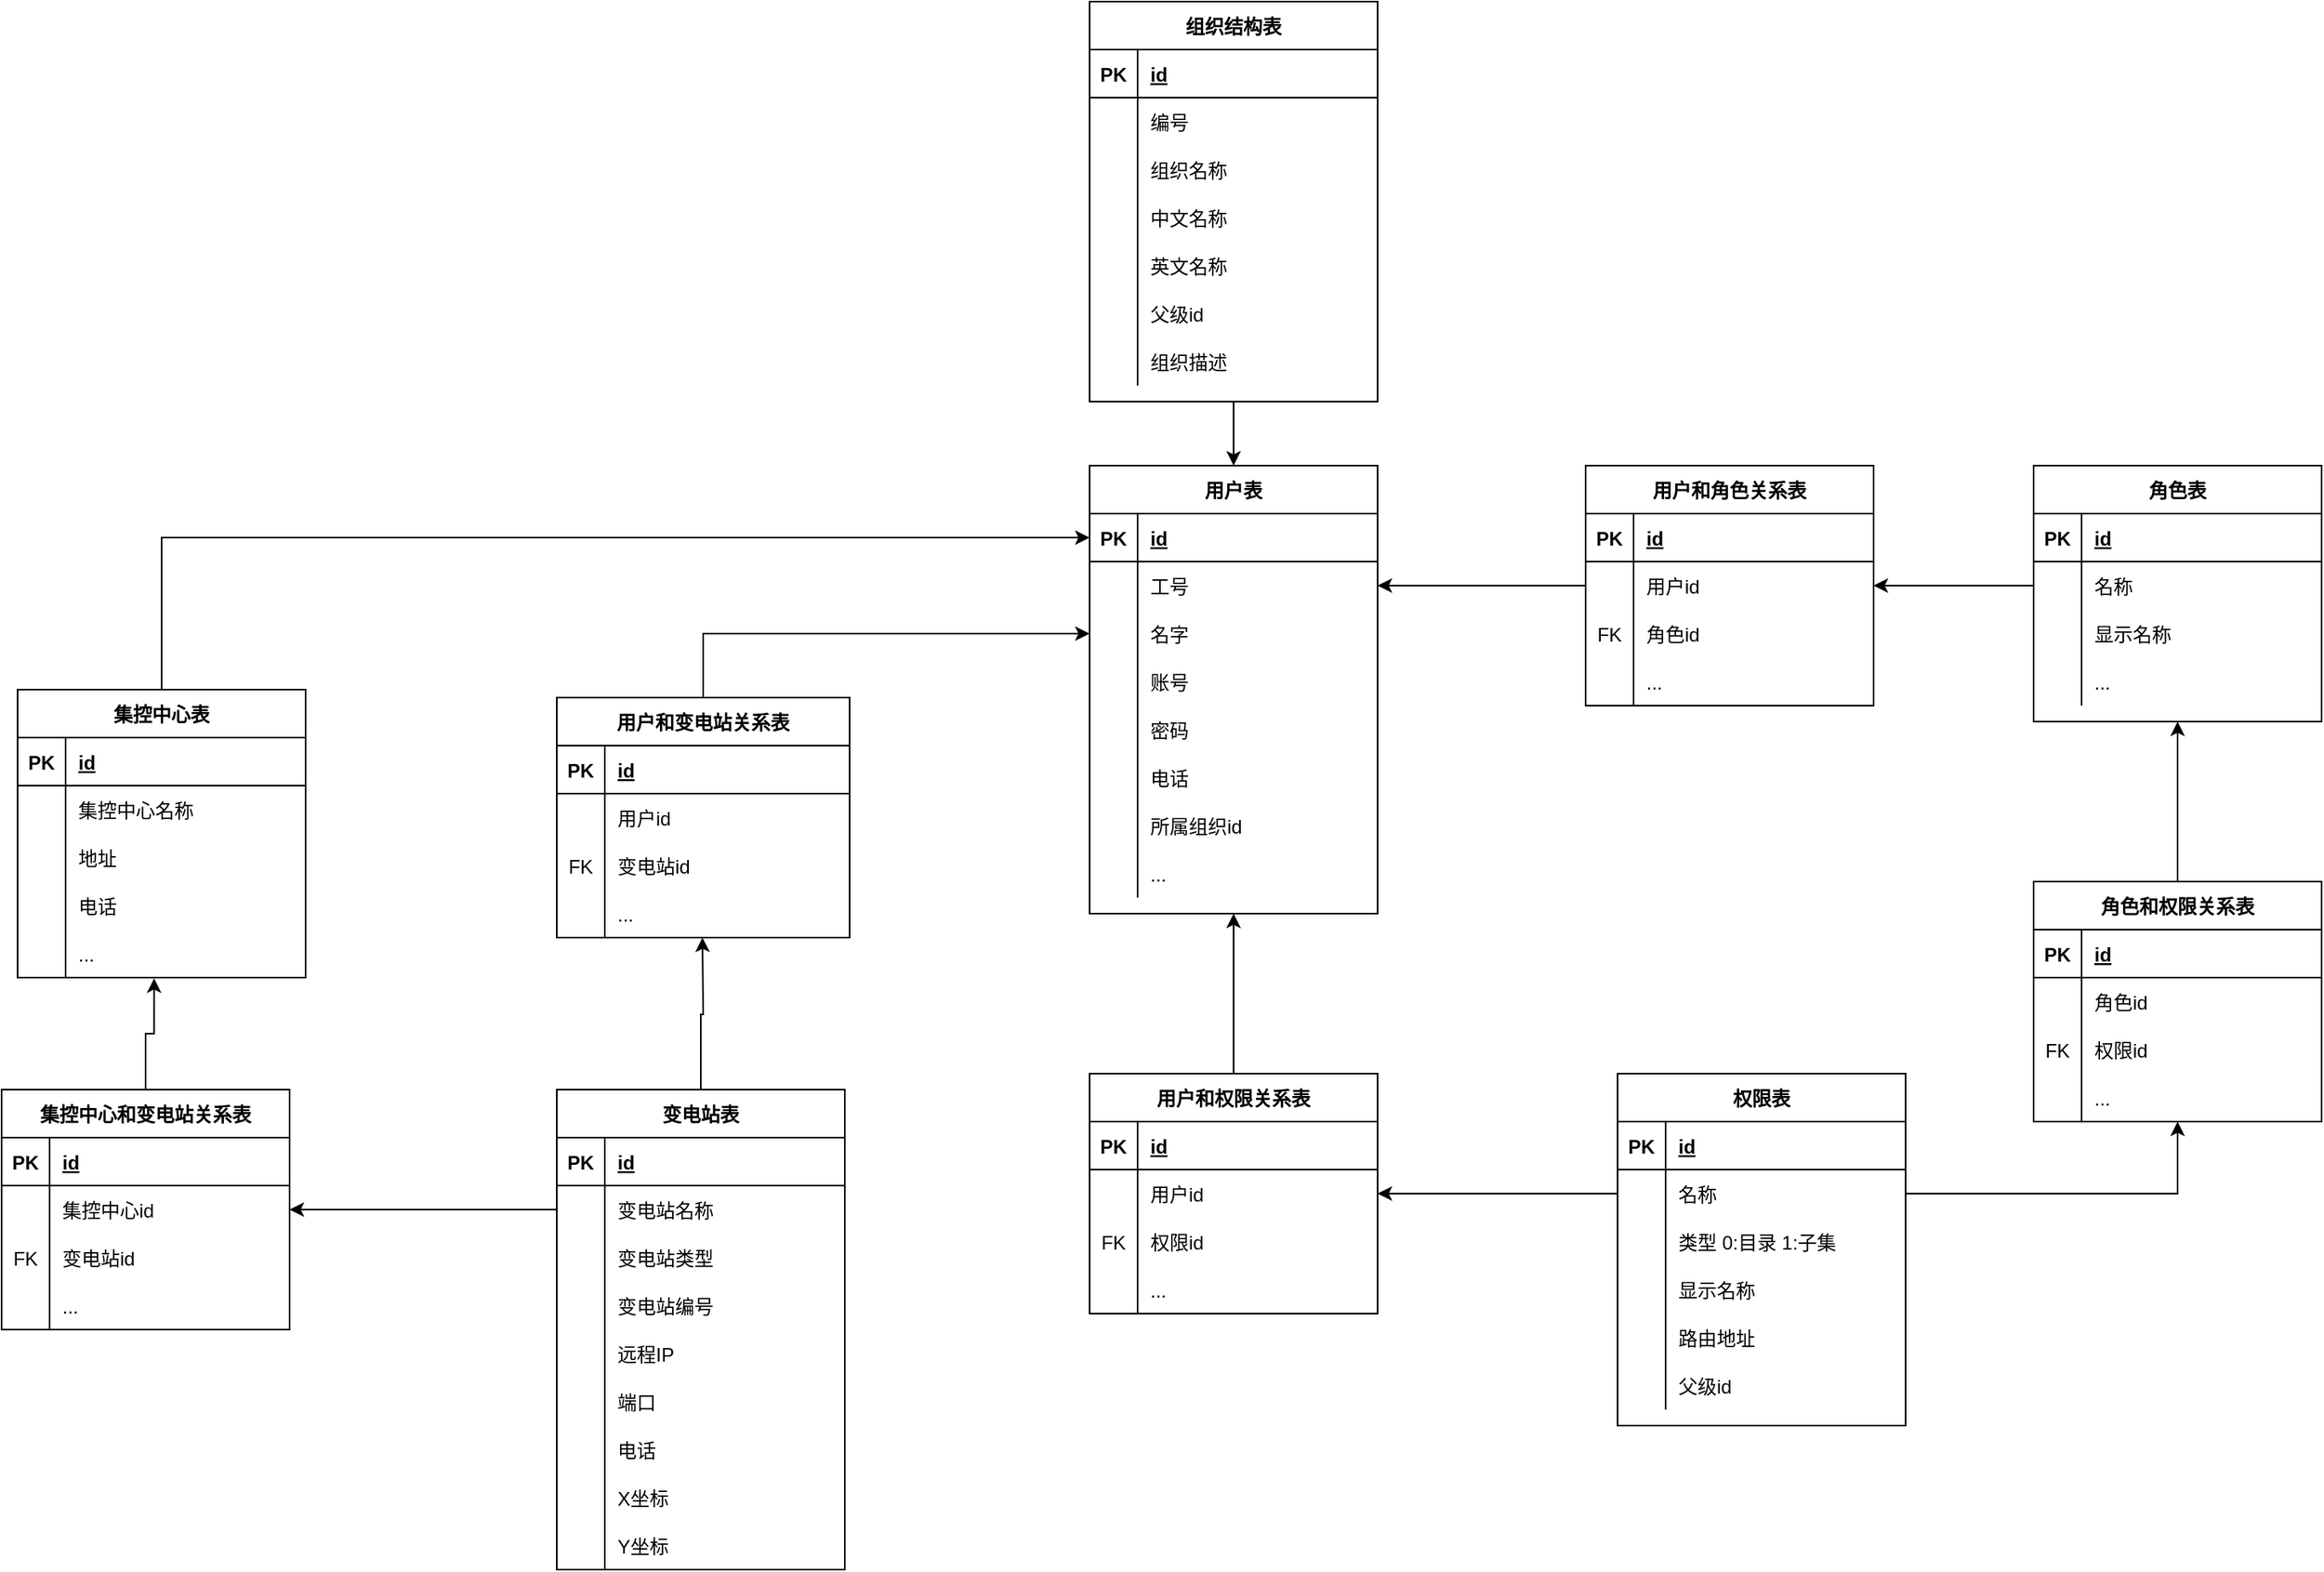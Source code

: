 <mxfile version="13.6.5" type="github">
  <diagram id="UGhOaX2AKdgDgqAa2PCW" name="Page-1">
    <mxGraphModel dx="2377" dy="1203" grid="1" gridSize="10" guides="1" tooltips="1" connect="1" arrows="1" fold="1" page="1" pageScale="1" pageWidth="827" pageHeight="1169" math="0" shadow="0">
      <root>
        <mxCell id="0" />
        <mxCell id="1" parent="0" />
        <mxCell id="9O_hsrOdtYKGC5B46HUJ-161" style="edgeStyle=orthogonalEdgeStyle;rounded=0;orthogonalLoop=1;jettySize=auto;html=1;exitX=0;exitY=0.5;exitDx=0;exitDy=0;entryX=1;entryY=0.5;entryDx=0;entryDy=0;" edge="1" parent="1" source="9O_hsrOdtYKGC5B46HUJ-43" target="9O_hsrOdtYKGC5B46HUJ-150">
          <mxGeometry relative="1" as="geometry" />
        </mxCell>
        <mxCell id="9O_hsrOdtYKGC5B46HUJ-162" style="edgeStyle=orthogonalEdgeStyle;rounded=0;orthogonalLoop=1;jettySize=auto;html=1;exitX=0;exitY=0.5;exitDx=0;exitDy=0;" edge="1" parent="1" source="9O_hsrOdtYKGC5B46HUJ-150" target="9O_hsrOdtYKGC5B46HUJ-5">
          <mxGeometry relative="1" as="geometry" />
        </mxCell>
        <mxCell id="9O_hsrOdtYKGC5B46HUJ-164" style="edgeStyle=orthogonalEdgeStyle;rounded=0;orthogonalLoop=1;jettySize=auto;html=1;exitX=0.5;exitY=0;exitDx=0;exitDy=0;entryX=0.5;entryY=1;entryDx=0;entryDy=0;" edge="1" parent="1" source="9O_hsrOdtYKGC5B46HUJ-94" target="9O_hsrOdtYKGC5B46HUJ-1">
          <mxGeometry relative="1" as="geometry" />
        </mxCell>
        <mxCell id="9O_hsrOdtYKGC5B46HUJ-163" style="edgeStyle=orthogonalEdgeStyle;rounded=0;orthogonalLoop=1;jettySize=auto;html=1;exitX=0;exitY=0.5;exitDx=0;exitDy=0;entryX=1;entryY=0.5;entryDx=0;entryDy=0;" edge="1" parent="1" source="9O_hsrOdtYKGC5B46HUJ-56" target="9O_hsrOdtYKGC5B46HUJ-98">
          <mxGeometry relative="1" as="geometry" />
        </mxCell>
        <mxCell id="9O_hsrOdtYKGC5B46HUJ-166" style="edgeStyle=orthogonalEdgeStyle;rounded=0;orthogonalLoop=1;jettySize=auto;html=1;exitX=0.5;exitY=0;exitDx=0;exitDy=0;entryX=0.5;entryY=1;entryDx=0;entryDy=0;" edge="1" parent="1" source="9O_hsrOdtYKGC5B46HUJ-107" target="9O_hsrOdtYKGC5B46HUJ-39">
          <mxGeometry relative="1" as="geometry">
            <mxPoint x="1440" y="570" as="targetPoint" />
          </mxGeometry>
        </mxCell>
        <mxCell id="9O_hsrOdtYKGC5B46HUJ-165" style="edgeStyle=orthogonalEdgeStyle;rounded=0;orthogonalLoop=1;jettySize=auto;html=1;exitX=1;exitY=0.5;exitDx=0;exitDy=0;entryX=0.5;entryY=1;entryDx=0;entryDy=0;" edge="1" parent="1" source="9O_hsrOdtYKGC5B46HUJ-56" target="9O_hsrOdtYKGC5B46HUJ-107">
          <mxGeometry relative="1" as="geometry" />
        </mxCell>
        <mxCell id="9O_hsrOdtYKGC5B46HUJ-167" style="edgeStyle=orthogonalEdgeStyle;rounded=0;orthogonalLoop=1;jettySize=auto;html=1;exitX=0.5;exitY=0;exitDx=0;exitDy=0;" edge="1" parent="1" source="9O_hsrOdtYKGC5B46HUJ-81">
          <mxGeometry relative="1" as="geometry">
            <mxPoint x="518" y="655" as="targetPoint" />
          </mxGeometry>
        </mxCell>
        <mxCell id="9O_hsrOdtYKGC5B46HUJ-168" style="edgeStyle=orthogonalEdgeStyle;rounded=0;orthogonalLoop=1;jettySize=auto;html=1;exitX=0.5;exitY=0;exitDx=0;exitDy=0;entryX=0;entryY=0.5;entryDx=0;entryDy=0;" edge="1" parent="1" source="9O_hsrOdtYKGC5B46HUJ-133" target="9O_hsrOdtYKGC5B46HUJ-8">
          <mxGeometry relative="1" as="geometry" />
        </mxCell>
        <mxCell id="9O_hsrOdtYKGC5B46HUJ-171" style="edgeStyle=orthogonalEdgeStyle;rounded=0;orthogonalLoop=1;jettySize=auto;html=1;exitX=0.5;exitY=0;exitDx=0;exitDy=0;entryX=0;entryY=0.5;entryDx=0;entryDy=0;" edge="1" parent="1" source="9O_hsrOdtYKGC5B46HUJ-65" target="9O_hsrOdtYKGC5B46HUJ-2">
          <mxGeometry relative="1" as="geometry" />
        </mxCell>
        <mxCell id="9O_hsrOdtYKGC5B46HUJ-169" style="edgeStyle=orthogonalEdgeStyle;rounded=0;orthogonalLoop=1;jettySize=auto;html=1;exitX=0;exitY=0.5;exitDx=0;exitDy=0;entryX=1;entryY=0.5;entryDx=0;entryDy=0;" edge="1" parent="1" source="9O_hsrOdtYKGC5B46HUJ-85" target="9O_hsrOdtYKGC5B46HUJ-124">
          <mxGeometry relative="1" as="geometry" />
        </mxCell>
        <mxCell id="9O_hsrOdtYKGC5B46HUJ-185" style="edgeStyle=orthogonalEdgeStyle;rounded=0;orthogonalLoop=1;jettySize=auto;html=1;exitX=0.5;exitY=1;exitDx=0;exitDy=0;entryX=0.5;entryY=0;entryDx=0;entryDy=0;" edge="1" parent="1" source="9O_hsrOdtYKGC5B46HUJ-172" target="9O_hsrOdtYKGC5B46HUJ-1">
          <mxGeometry relative="1" as="geometry" />
        </mxCell>
        <mxCell id="9O_hsrOdtYKGC5B46HUJ-228" style="edgeStyle=orthogonalEdgeStyle;rounded=0;orthogonalLoop=1;jettySize=auto;html=1;exitX=0.5;exitY=0;exitDx=0;exitDy=0;entryX=0.474;entryY=1.016;entryDx=0;entryDy=0;entryPerimeter=0;" edge="1" parent="1" source="9O_hsrOdtYKGC5B46HUJ-120" target="9O_hsrOdtYKGC5B46HUJ-225">
          <mxGeometry relative="1" as="geometry" />
        </mxCell>
        <mxCell id="9O_hsrOdtYKGC5B46HUJ-146" value="用户和角色关系表" style="shape=table;startSize=30;container=1;collapsible=1;childLayout=tableLayout;fixedRows=1;rowLines=0;fontStyle=1;align=center;resizeLast=1;" vertex="1" parent="1">
          <mxGeometry x="1070" y="360" width="180" height="150" as="geometry" />
        </mxCell>
        <mxCell id="9O_hsrOdtYKGC5B46HUJ-147" value="" style="shape=partialRectangle;collapsible=0;dropTarget=0;pointerEvents=0;fillColor=none;top=0;left=0;bottom=1;right=0;points=[[0,0.5],[1,0.5]];portConstraint=eastwest;" vertex="1" parent="9O_hsrOdtYKGC5B46HUJ-146">
          <mxGeometry y="30" width="180" height="30" as="geometry" />
        </mxCell>
        <mxCell id="9O_hsrOdtYKGC5B46HUJ-148" value="PK" style="shape=partialRectangle;connectable=0;fillColor=none;top=0;left=0;bottom=0;right=0;fontStyle=1;overflow=hidden;" vertex="1" parent="9O_hsrOdtYKGC5B46HUJ-147">
          <mxGeometry width="30" height="30" as="geometry" />
        </mxCell>
        <mxCell id="9O_hsrOdtYKGC5B46HUJ-149" value="id" style="shape=partialRectangle;connectable=0;fillColor=none;top=0;left=0;bottom=0;right=0;align=left;spacingLeft=6;fontStyle=5;overflow=hidden;" vertex="1" parent="9O_hsrOdtYKGC5B46HUJ-147">
          <mxGeometry x="30" width="150" height="30" as="geometry" />
        </mxCell>
        <mxCell id="9O_hsrOdtYKGC5B46HUJ-150" value="" style="shape=partialRectangle;collapsible=0;dropTarget=0;pointerEvents=0;fillColor=none;top=0;left=0;bottom=0;right=0;points=[[0,0.5],[1,0.5]];portConstraint=eastwest;" vertex="1" parent="9O_hsrOdtYKGC5B46HUJ-146">
          <mxGeometry y="60" width="180" height="30" as="geometry" />
        </mxCell>
        <mxCell id="9O_hsrOdtYKGC5B46HUJ-151" value="" style="shape=partialRectangle;connectable=0;fillColor=none;top=0;left=0;bottom=0;right=0;editable=1;overflow=hidden;" vertex="1" parent="9O_hsrOdtYKGC5B46HUJ-150">
          <mxGeometry width="30" height="30" as="geometry" />
        </mxCell>
        <mxCell id="9O_hsrOdtYKGC5B46HUJ-152" value="用户id" style="shape=partialRectangle;connectable=0;fillColor=none;top=0;left=0;bottom=0;right=0;align=left;spacingLeft=6;overflow=hidden;" vertex="1" parent="9O_hsrOdtYKGC5B46HUJ-150">
          <mxGeometry x="30" width="150" height="30" as="geometry" />
        </mxCell>
        <mxCell id="9O_hsrOdtYKGC5B46HUJ-153" value="" style="shape=partialRectangle;collapsible=0;dropTarget=0;pointerEvents=0;fillColor=none;top=0;left=0;bottom=0;right=0;points=[[0,0.5],[1,0.5]];portConstraint=eastwest;" vertex="1" parent="9O_hsrOdtYKGC5B46HUJ-146">
          <mxGeometry y="90" width="180" height="30" as="geometry" />
        </mxCell>
        <mxCell id="9O_hsrOdtYKGC5B46HUJ-154" value="FK" style="shape=partialRectangle;connectable=0;fillColor=none;top=0;left=0;bottom=0;right=0;editable=1;overflow=hidden;" vertex="1" parent="9O_hsrOdtYKGC5B46HUJ-153">
          <mxGeometry width="30" height="30" as="geometry" />
        </mxCell>
        <mxCell id="9O_hsrOdtYKGC5B46HUJ-155" value="角色id" style="shape=partialRectangle;connectable=0;fillColor=none;top=0;left=0;bottom=0;right=0;align=left;spacingLeft=6;overflow=hidden;" vertex="1" parent="9O_hsrOdtYKGC5B46HUJ-153">
          <mxGeometry x="30" width="150" height="30" as="geometry" />
        </mxCell>
        <mxCell id="9O_hsrOdtYKGC5B46HUJ-156" value="" style="shape=partialRectangle;collapsible=0;dropTarget=0;pointerEvents=0;fillColor=none;top=0;left=0;bottom=0;right=0;points=[[0,0.5],[1,0.5]];portConstraint=eastwest;" vertex="1" parent="9O_hsrOdtYKGC5B46HUJ-146">
          <mxGeometry y="120" width="180" height="30" as="geometry" />
        </mxCell>
        <mxCell id="9O_hsrOdtYKGC5B46HUJ-157" value="" style="shape=partialRectangle;connectable=0;fillColor=none;top=0;left=0;bottom=0;right=0;editable=1;overflow=hidden;" vertex="1" parent="9O_hsrOdtYKGC5B46HUJ-156">
          <mxGeometry width="30" height="30" as="geometry" />
        </mxCell>
        <mxCell id="9O_hsrOdtYKGC5B46HUJ-158" value="..." style="shape=partialRectangle;connectable=0;fillColor=none;top=0;left=0;bottom=0;right=0;align=left;spacingLeft=6;overflow=hidden;" vertex="1" parent="9O_hsrOdtYKGC5B46HUJ-156">
          <mxGeometry x="30" width="150" height="30" as="geometry" />
        </mxCell>
        <mxCell id="9O_hsrOdtYKGC5B46HUJ-39" value="角色表" style="shape=table;startSize=30;container=1;collapsible=1;childLayout=tableLayout;fixedRows=1;rowLines=0;fontStyle=1;align=center;resizeLast=1;" vertex="1" parent="1">
          <mxGeometry x="1350" y="360" width="180" height="160" as="geometry" />
        </mxCell>
        <mxCell id="9O_hsrOdtYKGC5B46HUJ-40" value="" style="shape=partialRectangle;collapsible=0;dropTarget=0;pointerEvents=0;fillColor=none;top=0;left=0;bottom=1;right=0;points=[[0,0.5],[1,0.5]];portConstraint=eastwest;" vertex="1" parent="9O_hsrOdtYKGC5B46HUJ-39">
          <mxGeometry y="30" width="180" height="30" as="geometry" />
        </mxCell>
        <mxCell id="9O_hsrOdtYKGC5B46HUJ-41" value="PK" style="shape=partialRectangle;connectable=0;fillColor=none;top=0;left=0;bottom=0;right=0;fontStyle=1;overflow=hidden;" vertex="1" parent="9O_hsrOdtYKGC5B46HUJ-40">
          <mxGeometry width="30" height="30" as="geometry" />
        </mxCell>
        <mxCell id="9O_hsrOdtYKGC5B46HUJ-42" value="id" style="shape=partialRectangle;connectable=0;fillColor=none;top=0;left=0;bottom=0;right=0;align=left;spacingLeft=6;fontStyle=5;overflow=hidden;" vertex="1" parent="9O_hsrOdtYKGC5B46HUJ-40">
          <mxGeometry x="30" width="150" height="30" as="geometry" />
        </mxCell>
        <mxCell id="9O_hsrOdtYKGC5B46HUJ-43" value="" style="shape=partialRectangle;collapsible=0;dropTarget=0;pointerEvents=0;fillColor=none;top=0;left=0;bottom=0;right=0;points=[[0,0.5],[1,0.5]];portConstraint=eastwest;" vertex="1" parent="9O_hsrOdtYKGC5B46HUJ-39">
          <mxGeometry y="60" width="180" height="30" as="geometry" />
        </mxCell>
        <mxCell id="9O_hsrOdtYKGC5B46HUJ-44" value="" style="shape=partialRectangle;connectable=0;fillColor=none;top=0;left=0;bottom=0;right=0;editable=1;overflow=hidden;" vertex="1" parent="9O_hsrOdtYKGC5B46HUJ-43">
          <mxGeometry width="30" height="30" as="geometry" />
        </mxCell>
        <mxCell id="9O_hsrOdtYKGC5B46HUJ-45" value="名称" style="shape=partialRectangle;connectable=0;fillColor=none;top=0;left=0;bottom=0;right=0;align=left;spacingLeft=6;overflow=hidden;" vertex="1" parent="9O_hsrOdtYKGC5B46HUJ-43">
          <mxGeometry x="30" width="150" height="30" as="geometry" />
        </mxCell>
        <mxCell id="9O_hsrOdtYKGC5B46HUJ-46" value="" style="shape=partialRectangle;collapsible=0;dropTarget=0;pointerEvents=0;fillColor=none;top=0;left=0;bottom=0;right=0;points=[[0,0.5],[1,0.5]];portConstraint=eastwest;" vertex="1" parent="9O_hsrOdtYKGC5B46HUJ-39">
          <mxGeometry y="90" width="180" height="30" as="geometry" />
        </mxCell>
        <mxCell id="9O_hsrOdtYKGC5B46HUJ-47" value="" style="shape=partialRectangle;connectable=0;fillColor=none;top=0;left=0;bottom=0;right=0;editable=1;overflow=hidden;" vertex="1" parent="9O_hsrOdtYKGC5B46HUJ-46">
          <mxGeometry width="30" height="30" as="geometry" />
        </mxCell>
        <mxCell id="9O_hsrOdtYKGC5B46HUJ-48" value="显示名称" style="shape=partialRectangle;connectable=0;fillColor=none;top=0;left=0;bottom=0;right=0;align=left;spacingLeft=6;overflow=hidden;" vertex="1" parent="9O_hsrOdtYKGC5B46HUJ-46">
          <mxGeometry x="30" width="150" height="30" as="geometry" />
        </mxCell>
        <mxCell id="9O_hsrOdtYKGC5B46HUJ-49" value="" style="shape=partialRectangle;collapsible=0;dropTarget=0;pointerEvents=0;fillColor=none;top=0;left=0;bottom=0;right=0;points=[[0,0.5],[1,0.5]];portConstraint=eastwest;" vertex="1" parent="9O_hsrOdtYKGC5B46HUJ-39">
          <mxGeometry y="120" width="180" height="30" as="geometry" />
        </mxCell>
        <mxCell id="9O_hsrOdtYKGC5B46HUJ-50" value="" style="shape=partialRectangle;connectable=0;fillColor=none;top=0;left=0;bottom=0;right=0;editable=1;overflow=hidden;" vertex="1" parent="9O_hsrOdtYKGC5B46HUJ-49">
          <mxGeometry width="30" height="30" as="geometry" />
        </mxCell>
        <mxCell id="9O_hsrOdtYKGC5B46HUJ-51" value="..." style="shape=partialRectangle;connectable=0;fillColor=none;top=0;left=0;bottom=0;right=0;align=left;spacingLeft=6;overflow=hidden;" vertex="1" parent="9O_hsrOdtYKGC5B46HUJ-49">
          <mxGeometry x="30" width="150" height="30" as="geometry" />
        </mxCell>
        <mxCell id="9O_hsrOdtYKGC5B46HUJ-133" value="用户和变电站关系表" style="shape=table;startSize=30;container=1;collapsible=1;childLayout=tableLayout;fixedRows=1;rowLines=0;fontStyle=1;align=center;resizeLast=1;" vertex="1" parent="1">
          <mxGeometry x="427" y="505" width="183" height="150" as="geometry" />
        </mxCell>
        <mxCell id="9O_hsrOdtYKGC5B46HUJ-134" value="" style="shape=partialRectangle;collapsible=0;dropTarget=0;pointerEvents=0;fillColor=none;top=0;left=0;bottom=1;right=0;points=[[0,0.5],[1,0.5]];portConstraint=eastwest;" vertex="1" parent="9O_hsrOdtYKGC5B46HUJ-133">
          <mxGeometry y="30" width="183" height="30" as="geometry" />
        </mxCell>
        <mxCell id="9O_hsrOdtYKGC5B46HUJ-135" value="PK" style="shape=partialRectangle;connectable=0;fillColor=none;top=0;left=0;bottom=0;right=0;fontStyle=1;overflow=hidden;" vertex="1" parent="9O_hsrOdtYKGC5B46HUJ-134">
          <mxGeometry width="30" height="30" as="geometry" />
        </mxCell>
        <mxCell id="9O_hsrOdtYKGC5B46HUJ-136" value="id" style="shape=partialRectangle;connectable=0;fillColor=none;top=0;left=0;bottom=0;right=0;align=left;spacingLeft=6;fontStyle=5;overflow=hidden;" vertex="1" parent="9O_hsrOdtYKGC5B46HUJ-134">
          <mxGeometry x="30" width="153" height="30" as="geometry" />
        </mxCell>
        <mxCell id="9O_hsrOdtYKGC5B46HUJ-137" value="" style="shape=partialRectangle;collapsible=0;dropTarget=0;pointerEvents=0;fillColor=none;top=0;left=0;bottom=0;right=0;points=[[0,0.5],[1,0.5]];portConstraint=eastwest;" vertex="1" parent="9O_hsrOdtYKGC5B46HUJ-133">
          <mxGeometry y="60" width="183" height="30" as="geometry" />
        </mxCell>
        <mxCell id="9O_hsrOdtYKGC5B46HUJ-138" value="" style="shape=partialRectangle;connectable=0;fillColor=none;top=0;left=0;bottom=0;right=0;editable=1;overflow=hidden;" vertex="1" parent="9O_hsrOdtYKGC5B46HUJ-137">
          <mxGeometry width="30" height="30" as="geometry" />
        </mxCell>
        <mxCell id="9O_hsrOdtYKGC5B46HUJ-139" value="用户id" style="shape=partialRectangle;connectable=0;fillColor=none;top=0;left=0;bottom=0;right=0;align=left;spacingLeft=6;overflow=hidden;" vertex="1" parent="9O_hsrOdtYKGC5B46HUJ-137">
          <mxGeometry x="30" width="153" height="30" as="geometry" />
        </mxCell>
        <mxCell id="9O_hsrOdtYKGC5B46HUJ-140" value="" style="shape=partialRectangle;collapsible=0;dropTarget=0;pointerEvents=0;fillColor=none;top=0;left=0;bottom=0;right=0;points=[[0,0.5],[1,0.5]];portConstraint=eastwest;" vertex="1" parent="9O_hsrOdtYKGC5B46HUJ-133">
          <mxGeometry y="90" width="183" height="30" as="geometry" />
        </mxCell>
        <mxCell id="9O_hsrOdtYKGC5B46HUJ-141" value="FK" style="shape=partialRectangle;connectable=0;fillColor=none;top=0;left=0;bottom=0;right=0;editable=1;overflow=hidden;" vertex="1" parent="9O_hsrOdtYKGC5B46HUJ-140">
          <mxGeometry width="30" height="30" as="geometry" />
        </mxCell>
        <mxCell id="9O_hsrOdtYKGC5B46HUJ-142" value="变电站id" style="shape=partialRectangle;connectable=0;fillColor=none;top=0;left=0;bottom=0;right=0;align=left;spacingLeft=6;overflow=hidden;" vertex="1" parent="9O_hsrOdtYKGC5B46HUJ-140">
          <mxGeometry x="30" width="153" height="30" as="geometry" />
        </mxCell>
        <mxCell id="9O_hsrOdtYKGC5B46HUJ-143" value="" style="shape=partialRectangle;collapsible=0;dropTarget=0;pointerEvents=0;fillColor=none;top=0;left=0;bottom=0;right=0;points=[[0,0.5],[1,0.5]];portConstraint=eastwest;" vertex="1" parent="9O_hsrOdtYKGC5B46HUJ-133">
          <mxGeometry y="120" width="183" height="30" as="geometry" />
        </mxCell>
        <mxCell id="9O_hsrOdtYKGC5B46HUJ-144" value="" style="shape=partialRectangle;connectable=0;fillColor=none;top=0;left=0;bottom=0;right=0;editable=1;overflow=hidden;" vertex="1" parent="9O_hsrOdtYKGC5B46HUJ-143">
          <mxGeometry width="30" height="30" as="geometry" />
        </mxCell>
        <mxCell id="9O_hsrOdtYKGC5B46HUJ-145" value="..." style="shape=partialRectangle;connectable=0;fillColor=none;top=0;left=0;bottom=0;right=0;align=left;spacingLeft=6;overflow=hidden;" vertex="1" parent="9O_hsrOdtYKGC5B46HUJ-143">
          <mxGeometry x="30" width="153" height="30" as="geometry" />
        </mxCell>
        <mxCell id="9O_hsrOdtYKGC5B46HUJ-81" value="变电站表" style="shape=table;startSize=30;container=1;collapsible=1;childLayout=tableLayout;fixedRows=1;rowLines=0;fontStyle=1;align=center;resizeLast=1;" vertex="1" parent="1">
          <mxGeometry x="427" y="750" width="180" height="300" as="geometry" />
        </mxCell>
        <mxCell id="9O_hsrOdtYKGC5B46HUJ-82" value="" style="shape=partialRectangle;collapsible=0;dropTarget=0;pointerEvents=0;fillColor=none;top=0;left=0;bottom=1;right=0;points=[[0,0.5],[1,0.5]];portConstraint=eastwest;" vertex="1" parent="9O_hsrOdtYKGC5B46HUJ-81">
          <mxGeometry y="30" width="180" height="30" as="geometry" />
        </mxCell>
        <mxCell id="9O_hsrOdtYKGC5B46HUJ-83" value="PK" style="shape=partialRectangle;connectable=0;fillColor=none;top=0;left=0;bottom=0;right=0;fontStyle=1;overflow=hidden;" vertex="1" parent="9O_hsrOdtYKGC5B46HUJ-82">
          <mxGeometry width="30" height="30" as="geometry" />
        </mxCell>
        <mxCell id="9O_hsrOdtYKGC5B46HUJ-84" value="id" style="shape=partialRectangle;connectable=0;fillColor=none;top=0;left=0;bottom=0;right=0;align=left;spacingLeft=6;fontStyle=5;overflow=hidden;" vertex="1" parent="9O_hsrOdtYKGC5B46HUJ-82">
          <mxGeometry x="30" width="150" height="30" as="geometry" />
        </mxCell>
        <mxCell id="9O_hsrOdtYKGC5B46HUJ-85" value="" style="shape=partialRectangle;collapsible=0;dropTarget=0;pointerEvents=0;fillColor=none;top=0;left=0;bottom=0;right=0;points=[[0,0.5],[1,0.5]];portConstraint=eastwest;" vertex="1" parent="9O_hsrOdtYKGC5B46HUJ-81">
          <mxGeometry y="60" width="180" height="30" as="geometry" />
        </mxCell>
        <mxCell id="9O_hsrOdtYKGC5B46HUJ-86" value="" style="shape=partialRectangle;connectable=0;fillColor=none;top=0;left=0;bottom=0;right=0;editable=1;overflow=hidden;" vertex="1" parent="9O_hsrOdtYKGC5B46HUJ-85">
          <mxGeometry width="30" height="30" as="geometry" />
        </mxCell>
        <mxCell id="9O_hsrOdtYKGC5B46HUJ-87" value="变电站名称" style="shape=partialRectangle;connectable=0;fillColor=none;top=0;left=0;bottom=0;right=0;align=left;spacingLeft=6;overflow=hidden;" vertex="1" parent="9O_hsrOdtYKGC5B46HUJ-85">
          <mxGeometry x="30" width="150" height="30" as="geometry" />
        </mxCell>
        <mxCell id="9O_hsrOdtYKGC5B46HUJ-88" value="" style="shape=partialRectangle;collapsible=0;dropTarget=0;pointerEvents=0;fillColor=none;top=0;left=0;bottom=0;right=0;points=[[0,0.5],[1,0.5]];portConstraint=eastwest;" vertex="1" parent="9O_hsrOdtYKGC5B46HUJ-81">
          <mxGeometry y="90" width="180" height="30" as="geometry" />
        </mxCell>
        <mxCell id="9O_hsrOdtYKGC5B46HUJ-89" value="" style="shape=partialRectangle;connectable=0;fillColor=none;top=0;left=0;bottom=0;right=0;editable=1;overflow=hidden;" vertex="1" parent="9O_hsrOdtYKGC5B46HUJ-88">
          <mxGeometry width="30" height="30" as="geometry" />
        </mxCell>
        <mxCell id="9O_hsrOdtYKGC5B46HUJ-90" value="变电站类型" style="shape=partialRectangle;connectable=0;fillColor=none;top=0;left=0;bottom=0;right=0;align=left;spacingLeft=6;overflow=hidden;" vertex="1" parent="9O_hsrOdtYKGC5B46HUJ-88">
          <mxGeometry x="30" width="150" height="30" as="geometry" />
        </mxCell>
        <mxCell id="9O_hsrOdtYKGC5B46HUJ-91" value="" style="shape=partialRectangle;collapsible=0;dropTarget=0;pointerEvents=0;fillColor=none;top=0;left=0;bottom=0;right=0;points=[[0,0.5],[1,0.5]];portConstraint=eastwest;" vertex="1" parent="9O_hsrOdtYKGC5B46HUJ-81">
          <mxGeometry y="120" width="180" height="30" as="geometry" />
        </mxCell>
        <mxCell id="9O_hsrOdtYKGC5B46HUJ-92" value="" style="shape=partialRectangle;connectable=0;fillColor=none;top=0;left=0;bottom=0;right=0;editable=1;overflow=hidden;" vertex="1" parent="9O_hsrOdtYKGC5B46HUJ-91">
          <mxGeometry width="30" height="30" as="geometry" />
        </mxCell>
        <mxCell id="9O_hsrOdtYKGC5B46HUJ-93" value="变电站编号" style="shape=partialRectangle;connectable=0;fillColor=none;top=0;left=0;bottom=0;right=0;align=left;spacingLeft=6;overflow=hidden;" vertex="1" parent="9O_hsrOdtYKGC5B46HUJ-91">
          <mxGeometry x="30" width="150" height="30" as="geometry" />
        </mxCell>
        <mxCell id="9O_hsrOdtYKGC5B46HUJ-210" value="" style="shape=partialRectangle;collapsible=0;dropTarget=0;pointerEvents=0;fillColor=none;top=0;left=0;bottom=0;right=0;points=[[0,0.5],[1,0.5]];portConstraint=eastwest;" vertex="1" parent="9O_hsrOdtYKGC5B46HUJ-81">
          <mxGeometry y="150" width="180" height="30" as="geometry" />
        </mxCell>
        <mxCell id="9O_hsrOdtYKGC5B46HUJ-211" value="" style="shape=partialRectangle;connectable=0;fillColor=none;top=0;left=0;bottom=0;right=0;editable=1;overflow=hidden;" vertex="1" parent="9O_hsrOdtYKGC5B46HUJ-210">
          <mxGeometry width="30" height="30" as="geometry" />
        </mxCell>
        <mxCell id="9O_hsrOdtYKGC5B46HUJ-212" value="远程IP" style="shape=partialRectangle;connectable=0;fillColor=none;top=0;left=0;bottom=0;right=0;align=left;spacingLeft=6;overflow=hidden;" vertex="1" parent="9O_hsrOdtYKGC5B46HUJ-210">
          <mxGeometry x="30" width="150" height="30" as="geometry" />
        </mxCell>
        <mxCell id="9O_hsrOdtYKGC5B46HUJ-213" value="" style="shape=partialRectangle;collapsible=0;dropTarget=0;pointerEvents=0;fillColor=none;top=0;left=0;bottom=0;right=0;points=[[0,0.5],[1,0.5]];portConstraint=eastwest;" vertex="1" parent="9O_hsrOdtYKGC5B46HUJ-81">
          <mxGeometry y="180" width="180" height="30" as="geometry" />
        </mxCell>
        <mxCell id="9O_hsrOdtYKGC5B46HUJ-214" value="" style="shape=partialRectangle;connectable=0;fillColor=none;top=0;left=0;bottom=0;right=0;editable=1;overflow=hidden;" vertex="1" parent="9O_hsrOdtYKGC5B46HUJ-213">
          <mxGeometry width="30" height="30" as="geometry" />
        </mxCell>
        <mxCell id="9O_hsrOdtYKGC5B46HUJ-215" value="端口" style="shape=partialRectangle;connectable=0;fillColor=none;top=0;left=0;bottom=0;right=0;align=left;spacingLeft=6;overflow=hidden;" vertex="1" parent="9O_hsrOdtYKGC5B46HUJ-213">
          <mxGeometry x="30" width="150" height="30" as="geometry" />
        </mxCell>
        <mxCell id="9O_hsrOdtYKGC5B46HUJ-216" value="" style="shape=partialRectangle;collapsible=0;dropTarget=0;pointerEvents=0;fillColor=none;top=0;left=0;bottom=0;right=0;points=[[0,0.5],[1,0.5]];portConstraint=eastwest;" vertex="1" parent="9O_hsrOdtYKGC5B46HUJ-81">
          <mxGeometry y="210" width="180" height="30" as="geometry" />
        </mxCell>
        <mxCell id="9O_hsrOdtYKGC5B46HUJ-217" value="" style="shape=partialRectangle;connectable=0;fillColor=none;top=0;left=0;bottom=0;right=0;editable=1;overflow=hidden;" vertex="1" parent="9O_hsrOdtYKGC5B46HUJ-216">
          <mxGeometry width="30" height="30" as="geometry" />
        </mxCell>
        <mxCell id="9O_hsrOdtYKGC5B46HUJ-218" value="电话" style="shape=partialRectangle;connectable=0;fillColor=none;top=0;left=0;bottom=0;right=0;align=left;spacingLeft=6;overflow=hidden;" vertex="1" parent="9O_hsrOdtYKGC5B46HUJ-216">
          <mxGeometry x="30" width="150" height="30" as="geometry" />
        </mxCell>
        <mxCell id="9O_hsrOdtYKGC5B46HUJ-219" value="" style="shape=partialRectangle;collapsible=0;dropTarget=0;pointerEvents=0;fillColor=none;top=0;left=0;bottom=0;right=0;points=[[0,0.5],[1,0.5]];portConstraint=eastwest;" vertex="1" parent="9O_hsrOdtYKGC5B46HUJ-81">
          <mxGeometry y="240" width="180" height="30" as="geometry" />
        </mxCell>
        <mxCell id="9O_hsrOdtYKGC5B46HUJ-220" value="" style="shape=partialRectangle;connectable=0;fillColor=none;top=0;left=0;bottom=0;right=0;editable=1;overflow=hidden;" vertex="1" parent="9O_hsrOdtYKGC5B46HUJ-219">
          <mxGeometry width="30" height="30" as="geometry" />
        </mxCell>
        <mxCell id="9O_hsrOdtYKGC5B46HUJ-221" value="X坐标" style="shape=partialRectangle;connectable=0;fillColor=none;top=0;left=0;bottom=0;right=0;align=left;spacingLeft=6;overflow=hidden;" vertex="1" parent="9O_hsrOdtYKGC5B46HUJ-219">
          <mxGeometry x="30" width="150" height="30" as="geometry" />
        </mxCell>
        <mxCell id="9O_hsrOdtYKGC5B46HUJ-222" value="" style="shape=partialRectangle;collapsible=0;dropTarget=0;pointerEvents=0;fillColor=none;top=0;left=0;bottom=0;right=0;points=[[0,0.5],[1,0.5]];portConstraint=eastwest;" vertex="1" parent="9O_hsrOdtYKGC5B46HUJ-81">
          <mxGeometry y="270" width="180" height="30" as="geometry" />
        </mxCell>
        <mxCell id="9O_hsrOdtYKGC5B46HUJ-223" value="" style="shape=partialRectangle;connectable=0;fillColor=none;top=0;left=0;bottom=0;right=0;editable=1;overflow=hidden;" vertex="1" parent="9O_hsrOdtYKGC5B46HUJ-222">
          <mxGeometry width="30" height="30" as="geometry" />
        </mxCell>
        <mxCell id="9O_hsrOdtYKGC5B46HUJ-224" value="Y坐标" style="shape=partialRectangle;connectable=0;fillColor=none;top=0;left=0;bottom=0;right=0;align=left;spacingLeft=6;overflow=hidden;" vertex="1" parent="9O_hsrOdtYKGC5B46HUJ-222">
          <mxGeometry x="30" width="150" height="30" as="geometry" />
        </mxCell>
        <mxCell id="9O_hsrOdtYKGC5B46HUJ-52" value="权限表" style="shape=table;startSize=30;container=1;collapsible=1;childLayout=tableLayout;fixedRows=1;rowLines=0;fontStyle=1;align=center;resizeLast=1;" vertex="1" parent="1">
          <mxGeometry x="1090" y="740" width="180" height="220" as="geometry" />
        </mxCell>
        <mxCell id="9O_hsrOdtYKGC5B46HUJ-53" value="" style="shape=partialRectangle;collapsible=0;dropTarget=0;pointerEvents=0;fillColor=none;top=0;left=0;bottom=1;right=0;points=[[0,0.5],[1,0.5]];portConstraint=eastwest;" vertex="1" parent="9O_hsrOdtYKGC5B46HUJ-52">
          <mxGeometry y="30" width="180" height="30" as="geometry" />
        </mxCell>
        <mxCell id="9O_hsrOdtYKGC5B46HUJ-54" value="PK" style="shape=partialRectangle;connectable=0;fillColor=none;top=0;left=0;bottom=0;right=0;fontStyle=1;overflow=hidden;" vertex="1" parent="9O_hsrOdtYKGC5B46HUJ-53">
          <mxGeometry width="30" height="30" as="geometry" />
        </mxCell>
        <mxCell id="9O_hsrOdtYKGC5B46HUJ-55" value="id" style="shape=partialRectangle;connectable=0;fillColor=none;top=0;left=0;bottom=0;right=0;align=left;spacingLeft=6;fontStyle=5;overflow=hidden;" vertex="1" parent="9O_hsrOdtYKGC5B46HUJ-53">
          <mxGeometry x="30" width="150" height="30" as="geometry" />
        </mxCell>
        <mxCell id="9O_hsrOdtYKGC5B46HUJ-56" value="" style="shape=partialRectangle;collapsible=0;dropTarget=0;pointerEvents=0;fillColor=none;top=0;left=0;bottom=0;right=0;points=[[0,0.5],[1,0.5]];portConstraint=eastwest;" vertex="1" parent="9O_hsrOdtYKGC5B46HUJ-52">
          <mxGeometry y="60" width="180" height="30" as="geometry" />
        </mxCell>
        <mxCell id="9O_hsrOdtYKGC5B46HUJ-57" value="" style="shape=partialRectangle;connectable=0;fillColor=none;top=0;left=0;bottom=0;right=0;editable=1;overflow=hidden;" vertex="1" parent="9O_hsrOdtYKGC5B46HUJ-56">
          <mxGeometry width="30" height="30" as="geometry" />
        </mxCell>
        <mxCell id="9O_hsrOdtYKGC5B46HUJ-58" value="名称" style="shape=partialRectangle;connectable=0;fillColor=none;top=0;left=0;bottom=0;right=0;align=left;spacingLeft=6;overflow=hidden;" vertex="1" parent="9O_hsrOdtYKGC5B46HUJ-56">
          <mxGeometry x="30" width="150" height="30" as="geometry" />
        </mxCell>
        <mxCell id="9O_hsrOdtYKGC5B46HUJ-59" value="" style="shape=partialRectangle;collapsible=0;dropTarget=0;pointerEvents=0;fillColor=none;top=0;left=0;bottom=0;right=0;points=[[0,0.5],[1,0.5]];portConstraint=eastwest;" vertex="1" parent="9O_hsrOdtYKGC5B46HUJ-52">
          <mxGeometry y="90" width="180" height="30" as="geometry" />
        </mxCell>
        <mxCell id="9O_hsrOdtYKGC5B46HUJ-60" value="" style="shape=partialRectangle;connectable=0;fillColor=none;top=0;left=0;bottom=0;right=0;editable=1;overflow=hidden;" vertex="1" parent="9O_hsrOdtYKGC5B46HUJ-59">
          <mxGeometry width="30" height="30" as="geometry" />
        </mxCell>
        <mxCell id="9O_hsrOdtYKGC5B46HUJ-61" value="类型 0:目录 1:子集" style="shape=partialRectangle;connectable=0;fillColor=none;top=0;left=0;bottom=0;right=0;align=left;spacingLeft=6;overflow=hidden;" vertex="1" parent="9O_hsrOdtYKGC5B46HUJ-59">
          <mxGeometry x="30" width="150" height="30" as="geometry" />
        </mxCell>
        <mxCell id="9O_hsrOdtYKGC5B46HUJ-62" value="" style="shape=partialRectangle;collapsible=0;dropTarget=0;pointerEvents=0;fillColor=none;top=0;left=0;bottom=0;right=0;points=[[0,0.5],[1,0.5]];portConstraint=eastwest;" vertex="1" parent="9O_hsrOdtYKGC5B46HUJ-52">
          <mxGeometry y="120" width="180" height="30" as="geometry" />
        </mxCell>
        <mxCell id="9O_hsrOdtYKGC5B46HUJ-63" value="" style="shape=partialRectangle;connectable=0;fillColor=none;top=0;left=0;bottom=0;right=0;editable=1;overflow=hidden;" vertex="1" parent="9O_hsrOdtYKGC5B46HUJ-62">
          <mxGeometry width="30" height="30" as="geometry" />
        </mxCell>
        <mxCell id="9O_hsrOdtYKGC5B46HUJ-64" value="显示名称" style="shape=partialRectangle;connectable=0;fillColor=none;top=0;left=0;bottom=0;right=0;align=left;spacingLeft=6;overflow=hidden;" vertex="1" parent="9O_hsrOdtYKGC5B46HUJ-62">
          <mxGeometry x="30" width="150" height="30" as="geometry" />
        </mxCell>
        <mxCell id="9O_hsrOdtYKGC5B46HUJ-204" value="" style="shape=partialRectangle;collapsible=0;dropTarget=0;pointerEvents=0;fillColor=none;top=0;left=0;bottom=0;right=0;points=[[0,0.5],[1,0.5]];portConstraint=eastwest;" vertex="1" parent="9O_hsrOdtYKGC5B46HUJ-52">
          <mxGeometry y="150" width="180" height="30" as="geometry" />
        </mxCell>
        <mxCell id="9O_hsrOdtYKGC5B46HUJ-205" value="" style="shape=partialRectangle;connectable=0;fillColor=none;top=0;left=0;bottom=0;right=0;editable=1;overflow=hidden;" vertex="1" parent="9O_hsrOdtYKGC5B46HUJ-204">
          <mxGeometry width="30" height="30" as="geometry" />
        </mxCell>
        <mxCell id="9O_hsrOdtYKGC5B46HUJ-206" value="路由地址" style="shape=partialRectangle;connectable=0;fillColor=none;top=0;left=0;bottom=0;right=0;align=left;spacingLeft=6;overflow=hidden;" vertex="1" parent="9O_hsrOdtYKGC5B46HUJ-204">
          <mxGeometry x="30" width="150" height="30" as="geometry" />
        </mxCell>
        <mxCell id="9O_hsrOdtYKGC5B46HUJ-207" value="" style="shape=partialRectangle;collapsible=0;dropTarget=0;pointerEvents=0;fillColor=none;top=0;left=0;bottom=0;right=0;points=[[0,0.5],[1,0.5]];portConstraint=eastwest;" vertex="1" parent="9O_hsrOdtYKGC5B46HUJ-52">
          <mxGeometry y="180" width="180" height="30" as="geometry" />
        </mxCell>
        <mxCell id="9O_hsrOdtYKGC5B46HUJ-208" value="" style="shape=partialRectangle;connectable=0;fillColor=none;top=0;left=0;bottom=0;right=0;editable=1;overflow=hidden;" vertex="1" parent="9O_hsrOdtYKGC5B46HUJ-207">
          <mxGeometry width="30" height="30" as="geometry" />
        </mxCell>
        <mxCell id="9O_hsrOdtYKGC5B46HUJ-209" value="父级id" style="shape=partialRectangle;connectable=0;fillColor=none;top=0;left=0;bottom=0;right=0;align=left;spacingLeft=6;overflow=hidden;" vertex="1" parent="9O_hsrOdtYKGC5B46HUJ-207">
          <mxGeometry x="30" width="150" height="30" as="geometry" />
        </mxCell>
        <mxCell id="9O_hsrOdtYKGC5B46HUJ-107" value="角色和权限关系表" style="shape=table;startSize=30;container=1;collapsible=1;childLayout=tableLayout;fixedRows=1;rowLines=0;fontStyle=1;align=center;resizeLast=1;" vertex="1" parent="1">
          <mxGeometry x="1350" y="620" width="180" height="150" as="geometry" />
        </mxCell>
        <mxCell id="9O_hsrOdtYKGC5B46HUJ-108" value="" style="shape=partialRectangle;collapsible=0;dropTarget=0;pointerEvents=0;fillColor=none;top=0;left=0;bottom=1;right=0;points=[[0,0.5],[1,0.5]];portConstraint=eastwest;" vertex="1" parent="9O_hsrOdtYKGC5B46HUJ-107">
          <mxGeometry y="30" width="180" height="30" as="geometry" />
        </mxCell>
        <mxCell id="9O_hsrOdtYKGC5B46HUJ-109" value="PK" style="shape=partialRectangle;connectable=0;fillColor=none;top=0;left=0;bottom=0;right=0;fontStyle=1;overflow=hidden;" vertex="1" parent="9O_hsrOdtYKGC5B46HUJ-108">
          <mxGeometry width="30" height="30" as="geometry" />
        </mxCell>
        <mxCell id="9O_hsrOdtYKGC5B46HUJ-110" value="id" style="shape=partialRectangle;connectable=0;fillColor=none;top=0;left=0;bottom=0;right=0;align=left;spacingLeft=6;fontStyle=5;overflow=hidden;" vertex="1" parent="9O_hsrOdtYKGC5B46HUJ-108">
          <mxGeometry x="30" width="150" height="30" as="geometry" />
        </mxCell>
        <mxCell id="9O_hsrOdtYKGC5B46HUJ-111" value="" style="shape=partialRectangle;collapsible=0;dropTarget=0;pointerEvents=0;fillColor=none;top=0;left=0;bottom=0;right=0;points=[[0,0.5],[1,0.5]];portConstraint=eastwest;" vertex="1" parent="9O_hsrOdtYKGC5B46HUJ-107">
          <mxGeometry y="60" width="180" height="30" as="geometry" />
        </mxCell>
        <mxCell id="9O_hsrOdtYKGC5B46HUJ-112" value="" style="shape=partialRectangle;connectable=0;fillColor=none;top=0;left=0;bottom=0;right=0;editable=1;overflow=hidden;" vertex="1" parent="9O_hsrOdtYKGC5B46HUJ-111">
          <mxGeometry width="30" height="30" as="geometry" />
        </mxCell>
        <mxCell id="9O_hsrOdtYKGC5B46HUJ-113" value="角色id" style="shape=partialRectangle;connectable=0;fillColor=none;top=0;left=0;bottom=0;right=0;align=left;spacingLeft=6;overflow=hidden;" vertex="1" parent="9O_hsrOdtYKGC5B46HUJ-111">
          <mxGeometry x="30" width="150" height="30" as="geometry" />
        </mxCell>
        <mxCell id="9O_hsrOdtYKGC5B46HUJ-114" value="" style="shape=partialRectangle;collapsible=0;dropTarget=0;pointerEvents=0;fillColor=none;top=0;left=0;bottom=0;right=0;points=[[0,0.5],[1,0.5]];portConstraint=eastwest;" vertex="1" parent="9O_hsrOdtYKGC5B46HUJ-107">
          <mxGeometry y="90" width="180" height="30" as="geometry" />
        </mxCell>
        <mxCell id="9O_hsrOdtYKGC5B46HUJ-115" value="FK" style="shape=partialRectangle;connectable=0;fillColor=none;top=0;left=0;bottom=0;right=0;editable=1;overflow=hidden;" vertex="1" parent="9O_hsrOdtYKGC5B46HUJ-114">
          <mxGeometry width="30" height="30" as="geometry" />
        </mxCell>
        <mxCell id="9O_hsrOdtYKGC5B46HUJ-116" value="权限id" style="shape=partialRectangle;connectable=0;fillColor=none;top=0;left=0;bottom=0;right=0;align=left;spacingLeft=6;overflow=hidden;" vertex="1" parent="9O_hsrOdtYKGC5B46HUJ-114">
          <mxGeometry x="30" width="150" height="30" as="geometry" />
        </mxCell>
        <mxCell id="9O_hsrOdtYKGC5B46HUJ-117" value="" style="shape=partialRectangle;collapsible=0;dropTarget=0;pointerEvents=0;fillColor=none;top=0;left=0;bottom=0;right=0;points=[[0,0.5],[1,0.5]];portConstraint=eastwest;" vertex="1" parent="9O_hsrOdtYKGC5B46HUJ-107">
          <mxGeometry y="120" width="180" height="30" as="geometry" />
        </mxCell>
        <mxCell id="9O_hsrOdtYKGC5B46HUJ-118" value="" style="shape=partialRectangle;connectable=0;fillColor=none;top=0;left=0;bottom=0;right=0;editable=1;overflow=hidden;" vertex="1" parent="9O_hsrOdtYKGC5B46HUJ-117">
          <mxGeometry width="30" height="30" as="geometry" />
        </mxCell>
        <mxCell id="9O_hsrOdtYKGC5B46HUJ-119" value="..." style="shape=partialRectangle;connectable=0;fillColor=none;top=0;left=0;bottom=0;right=0;align=left;spacingLeft=6;overflow=hidden;" vertex="1" parent="9O_hsrOdtYKGC5B46HUJ-117">
          <mxGeometry x="30" width="150" height="30" as="geometry" />
        </mxCell>
        <mxCell id="9O_hsrOdtYKGC5B46HUJ-65" value="集控中心表" style="shape=table;startSize=30;container=1;collapsible=1;childLayout=tableLayout;fixedRows=1;rowLines=0;fontStyle=1;align=center;resizeLast=1;" vertex="1" parent="1">
          <mxGeometry x="90" y="500" width="180" height="180" as="geometry" />
        </mxCell>
        <mxCell id="9O_hsrOdtYKGC5B46HUJ-66" value="" style="shape=partialRectangle;collapsible=0;dropTarget=0;pointerEvents=0;fillColor=none;top=0;left=0;bottom=1;right=0;points=[[0,0.5],[1,0.5]];portConstraint=eastwest;" vertex="1" parent="9O_hsrOdtYKGC5B46HUJ-65">
          <mxGeometry y="30" width="180" height="30" as="geometry" />
        </mxCell>
        <mxCell id="9O_hsrOdtYKGC5B46HUJ-67" value="PK" style="shape=partialRectangle;connectable=0;fillColor=none;top=0;left=0;bottom=0;right=0;fontStyle=1;overflow=hidden;" vertex="1" parent="9O_hsrOdtYKGC5B46HUJ-66">
          <mxGeometry width="30" height="30" as="geometry" />
        </mxCell>
        <mxCell id="9O_hsrOdtYKGC5B46HUJ-68" value="id" style="shape=partialRectangle;connectable=0;fillColor=none;top=0;left=0;bottom=0;right=0;align=left;spacingLeft=6;fontStyle=5;overflow=hidden;" vertex="1" parent="9O_hsrOdtYKGC5B46HUJ-66">
          <mxGeometry x="30" width="150" height="30" as="geometry" />
        </mxCell>
        <mxCell id="9O_hsrOdtYKGC5B46HUJ-69" value="" style="shape=partialRectangle;collapsible=0;dropTarget=0;pointerEvents=0;fillColor=none;top=0;left=0;bottom=0;right=0;points=[[0,0.5],[1,0.5]];portConstraint=eastwest;" vertex="1" parent="9O_hsrOdtYKGC5B46HUJ-65">
          <mxGeometry y="60" width="180" height="30" as="geometry" />
        </mxCell>
        <mxCell id="9O_hsrOdtYKGC5B46HUJ-70" value="" style="shape=partialRectangle;connectable=0;fillColor=none;top=0;left=0;bottom=0;right=0;editable=1;overflow=hidden;" vertex="1" parent="9O_hsrOdtYKGC5B46HUJ-69">
          <mxGeometry width="30" height="30" as="geometry" />
        </mxCell>
        <mxCell id="9O_hsrOdtYKGC5B46HUJ-71" value="集控中心名称" style="shape=partialRectangle;connectable=0;fillColor=none;top=0;left=0;bottom=0;right=0;align=left;spacingLeft=6;overflow=hidden;" vertex="1" parent="9O_hsrOdtYKGC5B46HUJ-69">
          <mxGeometry x="30" width="150" height="30" as="geometry" />
        </mxCell>
        <mxCell id="9O_hsrOdtYKGC5B46HUJ-72" value="" style="shape=partialRectangle;collapsible=0;dropTarget=0;pointerEvents=0;fillColor=none;top=0;left=0;bottom=0;right=0;points=[[0,0.5],[1,0.5]];portConstraint=eastwest;" vertex="1" parent="9O_hsrOdtYKGC5B46HUJ-65">
          <mxGeometry y="90" width="180" height="30" as="geometry" />
        </mxCell>
        <mxCell id="9O_hsrOdtYKGC5B46HUJ-73" value="" style="shape=partialRectangle;connectable=0;fillColor=none;top=0;left=0;bottom=0;right=0;editable=1;overflow=hidden;" vertex="1" parent="9O_hsrOdtYKGC5B46HUJ-72">
          <mxGeometry width="30" height="30" as="geometry" />
        </mxCell>
        <mxCell id="9O_hsrOdtYKGC5B46HUJ-74" value="地址" style="shape=partialRectangle;connectable=0;fillColor=none;top=0;left=0;bottom=0;right=0;align=left;spacingLeft=6;overflow=hidden;" vertex="1" parent="9O_hsrOdtYKGC5B46HUJ-72">
          <mxGeometry x="30" width="150" height="30" as="geometry" />
        </mxCell>
        <mxCell id="9O_hsrOdtYKGC5B46HUJ-75" value="" style="shape=partialRectangle;collapsible=0;dropTarget=0;pointerEvents=0;fillColor=none;top=0;left=0;bottom=0;right=0;points=[[0,0.5],[1,0.5]];portConstraint=eastwest;" vertex="1" parent="9O_hsrOdtYKGC5B46HUJ-65">
          <mxGeometry y="120" width="180" height="30" as="geometry" />
        </mxCell>
        <mxCell id="9O_hsrOdtYKGC5B46HUJ-76" value="" style="shape=partialRectangle;connectable=0;fillColor=none;top=0;left=0;bottom=0;right=0;editable=1;overflow=hidden;" vertex="1" parent="9O_hsrOdtYKGC5B46HUJ-75">
          <mxGeometry width="30" height="30" as="geometry" />
        </mxCell>
        <mxCell id="9O_hsrOdtYKGC5B46HUJ-77" value="电话" style="shape=partialRectangle;connectable=0;fillColor=none;top=0;left=0;bottom=0;right=0;align=left;spacingLeft=6;overflow=hidden;" vertex="1" parent="9O_hsrOdtYKGC5B46HUJ-75">
          <mxGeometry x="30" width="150" height="30" as="geometry" />
        </mxCell>
        <mxCell id="9O_hsrOdtYKGC5B46HUJ-225" value="" style="shape=partialRectangle;collapsible=0;dropTarget=0;pointerEvents=0;fillColor=none;top=0;left=0;bottom=0;right=0;points=[[0,0.5],[1,0.5]];portConstraint=eastwest;" vertex="1" parent="9O_hsrOdtYKGC5B46HUJ-65">
          <mxGeometry y="150" width="180" height="30" as="geometry" />
        </mxCell>
        <mxCell id="9O_hsrOdtYKGC5B46HUJ-226" value="" style="shape=partialRectangle;connectable=0;fillColor=none;top=0;left=0;bottom=0;right=0;editable=1;overflow=hidden;" vertex="1" parent="9O_hsrOdtYKGC5B46HUJ-225">
          <mxGeometry width="30" height="30" as="geometry" />
        </mxCell>
        <mxCell id="9O_hsrOdtYKGC5B46HUJ-227" value="..." style="shape=partialRectangle;connectable=0;fillColor=none;top=0;left=0;bottom=0;right=0;align=left;spacingLeft=6;overflow=hidden;" vertex="1" parent="9O_hsrOdtYKGC5B46HUJ-225">
          <mxGeometry x="30" width="150" height="30" as="geometry" />
        </mxCell>
        <mxCell id="9O_hsrOdtYKGC5B46HUJ-120" value="集控中心和变电站关系表" style="shape=table;startSize=30;container=1;collapsible=1;childLayout=tableLayout;fixedRows=1;rowLines=0;fontStyle=1;align=center;resizeLast=1;" vertex="1" parent="1">
          <mxGeometry x="80" y="750" width="180" height="150" as="geometry" />
        </mxCell>
        <mxCell id="9O_hsrOdtYKGC5B46HUJ-121" value="" style="shape=partialRectangle;collapsible=0;dropTarget=0;pointerEvents=0;fillColor=none;top=0;left=0;bottom=1;right=0;points=[[0,0.5],[1,0.5]];portConstraint=eastwest;" vertex="1" parent="9O_hsrOdtYKGC5B46HUJ-120">
          <mxGeometry y="30" width="180" height="30" as="geometry" />
        </mxCell>
        <mxCell id="9O_hsrOdtYKGC5B46HUJ-122" value="PK" style="shape=partialRectangle;connectable=0;fillColor=none;top=0;left=0;bottom=0;right=0;fontStyle=1;overflow=hidden;" vertex="1" parent="9O_hsrOdtYKGC5B46HUJ-121">
          <mxGeometry width="30" height="30" as="geometry" />
        </mxCell>
        <mxCell id="9O_hsrOdtYKGC5B46HUJ-123" value="id" style="shape=partialRectangle;connectable=0;fillColor=none;top=0;left=0;bottom=0;right=0;align=left;spacingLeft=6;fontStyle=5;overflow=hidden;" vertex="1" parent="9O_hsrOdtYKGC5B46HUJ-121">
          <mxGeometry x="30" width="150" height="30" as="geometry" />
        </mxCell>
        <mxCell id="9O_hsrOdtYKGC5B46HUJ-124" value="" style="shape=partialRectangle;collapsible=0;dropTarget=0;pointerEvents=0;fillColor=none;top=0;left=0;bottom=0;right=0;points=[[0,0.5],[1,0.5]];portConstraint=eastwest;" vertex="1" parent="9O_hsrOdtYKGC5B46HUJ-120">
          <mxGeometry y="60" width="180" height="30" as="geometry" />
        </mxCell>
        <mxCell id="9O_hsrOdtYKGC5B46HUJ-125" value="" style="shape=partialRectangle;connectable=0;fillColor=none;top=0;left=0;bottom=0;right=0;editable=1;overflow=hidden;" vertex="1" parent="9O_hsrOdtYKGC5B46HUJ-124">
          <mxGeometry width="30" height="30" as="geometry" />
        </mxCell>
        <mxCell id="9O_hsrOdtYKGC5B46HUJ-126" value="集控中心id" style="shape=partialRectangle;connectable=0;fillColor=none;top=0;left=0;bottom=0;right=0;align=left;spacingLeft=6;overflow=hidden;" vertex="1" parent="9O_hsrOdtYKGC5B46HUJ-124">
          <mxGeometry x="30" width="150" height="30" as="geometry" />
        </mxCell>
        <mxCell id="9O_hsrOdtYKGC5B46HUJ-127" value="" style="shape=partialRectangle;collapsible=0;dropTarget=0;pointerEvents=0;fillColor=none;top=0;left=0;bottom=0;right=0;points=[[0,0.5],[1,0.5]];portConstraint=eastwest;" vertex="1" parent="9O_hsrOdtYKGC5B46HUJ-120">
          <mxGeometry y="90" width="180" height="30" as="geometry" />
        </mxCell>
        <mxCell id="9O_hsrOdtYKGC5B46HUJ-128" value="FK" style="shape=partialRectangle;connectable=0;fillColor=none;top=0;left=0;bottom=0;right=0;editable=1;overflow=hidden;" vertex="1" parent="9O_hsrOdtYKGC5B46HUJ-127">
          <mxGeometry width="30" height="30" as="geometry" />
        </mxCell>
        <mxCell id="9O_hsrOdtYKGC5B46HUJ-129" value="变电站id" style="shape=partialRectangle;connectable=0;fillColor=none;top=0;left=0;bottom=0;right=0;align=left;spacingLeft=6;overflow=hidden;" vertex="1" parent="9O_hsrOdtYKGC5B46HUJ-127">
          <mxGeometry x="30" width="150" height="30" as="geometry" />
        </mxCell>
        <mxCell id="9O_hsrOdtYKGC5B46HUJ-130" value="" style="shape=partialRectangle;collapsible=0;dropTarget=0;pointerEvents=0;fillColor=none;top=0;left=0;bottom=0;right=0;points=[[0,0.5],[1,0.5]];portConstraint=eastwest;" vertex="1" parent="9O_hsrOdtYKGC5B46HUJ-120">
          <mxGeometry y="120" width="180" height="30" as="geometry" />
        </mxCell>
        <mxCell id="9O_hsrOdtYKGC5B46HUJ-131" value="" style="shape=partialRectangle;connectable=0;fillColor=none;top=0;left=0;bottom=0;right=0;editable=1;overflow=hidden;" vertex="1" parent="9O_hsrOdtYKGC5B46HUJ-130">
          <mxGeometry width="30" height="30" as="geometry" />
        </mxCell>
        <mxCell id="9O_hsrOdtYKGC5B46HUJ-132" value="..." style="shape=partialRectangle;connectable=0;fillColor=none;top=0;left=0;bottom=0;right=0;align=left;spacingLeft=6;overflow=hidden;" vertex="1" parent="9O_hsrOdtYKGC5B46HUJ-130">
          <mxGeometry x="30" width="150" height="30" as="geometry" />
        </mxCell>
        <mxCell id="9O_hsrOdtYKGC5B46HUJ-1" value="用户表" style="shape=table;startSize=30;container=1;collapsible=1;childLayout=tableLayout;fixedRows=1;rowLines=0;fontStyle=1;align=center;resizeLast=1;" vertex="1" parent="1">
          <mxGeometry x="760" y="360" width="180" height="280" as="geometry" />
        </mxCell>
        <mxCell id="9O_hsrOdtYKGC5B46HUJ-2" value="" style="shape=partialRectangle;collapsible=0;dropTarget=0;pointerEvents=0;fillColor=none;top=0;left=0;bottom=1;right=0;points=[[0,0.5],[1,0.5]];portConstraint=eastwest;" vertex="1" parent="9O_hsrOdtYKGC5B46HUJ-1">
          <mxGeometry y="30" width="180" height="30" as="geometry" />
        </mxCell>
        <mxCell id="9O_hsrOdtYKGC5B46HUJ-3" value="PK" style="shape=partialRectangle;connectable=0;fillColor=none;top=0;left=0;bottom=0;right=0;fontStyle=1;overflow=hidden;" vertex="1" parent="9O_hsrOdtYKGC5B46HUJ-2">
          <mxGeometry width="30" height="30" as="geometry" />
        </mxCell>
        <mxCell id="9O_hsrOdtYKGC5B46HUJ-4" value="id" style="shape=partialRectangle;connectable=0;fillColor=none;top=0;left=0;bottom=0;right=0;align=left;spacingLeft=6;fontStyle=5;overflow=hidden;" vertex="1" parent="9O_hsrOdtYKGC5B46HUJ-2">
          <mxGeometry x="30" width="150" height="30" as="geometry" />
        </mxCell>
        <mxCell id="9O_hsrOdtYKGC5B46HUJ-5" value="" style="shape=partialRectangle;collapsible=0;dropTarget=0;pointerEvents=0;fillColor=none;top=0;left=0;bottom=0;right=0;points=[[0,0.5],[1,0.5]];portConstraint=eastwest;" vertex="1" parent="9O_hsrOdtYKGC5B46HUJ-1">
          <mxGeometry y="60" width="180" height="30" as="geometry" />
        </mxCell>
        <mxCell id="9O_hsrOdtYKGC5B46HUJ-6" value="" style="shape=partialRectangle;connectable=0;fillColor=none;top=0;left=0;bottom=0;right=0;editable=1;overflow=hidden;" vertex="1" parent="9O_hsrOdtYKGC5B46HUJ-5">
          <mxGeometry width="30" height="30" as="geometry" />
        </mxCell>
        <mxCell id="9O_hsrOdtYKGC5B46HUJ-7" value="工号" style="shape=partialRectangle;connectable=0;fillColor=none;top=0;left=0;bottom=0;right=0;align=left;spacingLeft=6;overflow=hidden;" vertex="1" parent="9O_hsrOdtYKGC5B46HUJ-5">
          <mxGeometry x="30" width="150" height="30" as="geometry" />
        </mxCell>
        <mxCell id="9O_hsrOdtYKGC5B46HUJ-8" value="" style="shape=partialRectangle;collapsible=0;dropTarget=0;pointerEvents=0;fillColor=none;top=0;left=0;bottom=0;right=0;points=[[0,0.5],[1,0.5]];portConstraint=eastwest;" vertex="1" parent="9O_hsrOdtYKGC5B46HUJ-1">
          <mxGeometry y="90" width="180" height="30" as="geometry" />
        </mxCell>
        <mxCell id="9O_hsrOdtYKGC5B46HUJ-9" value="" style="shape=partialRectangle;connectable=0;fillColor=none;top=0;left=0;bottom=0;right=0;editable=1;overflow=hidden;" vertex="1" parent="9O_hsrOdtYKGC5B46HUJ-8">
          <mxGeometry width="30" height="30" as="geometry" />
        </mxCell>
        <mxCell id="9O_hsrOdtYKGC5B46HUJ-10" value="名字" style="shape=partialRectangle;connectable=0;fillColor=none;top=0;left=0;bottom=0;right=0;align=left;spacingLeft=6;overflow=hidden;" vertex="1" parent="9O_hsrOdtYKGC5B46HUJ-8">
          <mxGeometry x="30" width="150" height="30" as="geometry" />
        </mxCell>
        <mxCell id="9O_hsrOdtYKGC5B46HUJ-11" value="" style="shape=partialRectangle;collapsible=0;dropTarget=0;pointerEvents=0;fillColor=none;top=0;left=0;bottom=0;right=0;points=[[0,0.5],[1,0.5]];portConstraint=eastwest;" vertex="1" parent="9O_hsrOdtYKGC5B46HUJ-1">
          <mxGeometry y="120" width="180" height="30" as="geometry" />
        </mxCell>
        <mxCell id="9O_hsrOdtYKGC5B46HUJ-12" value="" style="shape=partialRectangle;connectable=0;fillColor=none;top=0;left=0;bottom=0;right=0;editable=1;overflow=hidden;" vertex="1" parent="9O_hsrOdtYKGC5B46HUJ-11">
          <mxGeometry width="30" height="30" as="geometry" />
        </mxCell>
        <mxCell id="9O_hsrOdtYKGC5B46HUJ-13" value="账号" style="shape=partialRectangle;connectable=0;fillColor=none;top=0;left=0;bottom=0;right=0;align=left;spacingLeft=6;overflow=hidden;" vertex="1" parent="9O_hsrOdtYKGC5B46HUJ-11">
          <mxGeometry x="30" width="150" height="30" as="geometry" />
        </mxCell>
        <mxCell id="9O_hsrOdtYKGC5B46HUJ-36" value="" style="shape=partialRectangle;collapsible=0;dropTarget=0;pointerEvents=0;fillColor=none;top=0;left=0;bottom=0;right=0;points=[[0,0.5],[1,0.5]];portConstraint=eastwest;" vertex="1" parent="9O_hsrOdtYKGC5B46HUJ-1">
          <mxGeometry y="150" width="180" height="30" as="geometry" />
        </mxCell>
        <mxCell id="9O_hsrOdtYKGC5B46HUJ-37" value="" style="shape=partialRectangle;connectable=0;fillColor=none;top=0;left=0;bottom=0;right=0;editable=1;overflow=hidden;" vertex="1" parent="9O_hsrOdtYKGC5B46HUJ-36">
          <mxGeometry width="30" height="30" as="geometry" />
        </mxCell>
        <mxCell id="9O_hsrOdtYKGC5B46HUJ-38" value="密码" style="shape=partialRectangle;connectable=0;fillColor=none;top=0;left=0;bottom=0;right=0;align=left;spacingLeft=6;overflow=hidden;" vertex="1" parent="9O_hsrOdtYKGC5B46HUJ-36">
          <mxGeometry x="30" width="150" height="30" as="geometry" />
        </mxCell>
        <mxCell id="9O_hsrOdtYKGC5B46HUJ-195" value="" style="shape=partialRectangle;collapsible=0;dropTarget=0;pointerEvents=0;fillColor=none;top=0;left=0;bottom=0;right=0;points=[[0,0.5],[1,0.5]];portConstraint=eastwest;" vertex="1" parent="9O_hsrOdtYKGC5B46HUJ-1">
          <mxGeometry y="180" width="180" height="30" as="geometry" />
        </mxCell>
        <mxCell id="9O_hsrOdtYKGC5B46HUJ-196" value="" style="shape=partialRectangle;connectable=0;fillColor=none;top=0;left=0;bottom=0;right=0;editable=1;overflow=hidden;" vertex="1" parent="9O_hsrOdtYKGC5B46HUJ-195">
          <mxGeometry width="30" height="30" as="geometry" />
        </mxCell>
        <mxCell id="9O_hsrOdtYKGC5B46HUJ-197" value="电话" style="shape=partialRectangle;connectable=0;fillColor=none;top=0;left=0;bottom=0;right=0;align=left;spacingLeft=6;overflow=hidden;" vertex="1" parent="9O_hsrOdtYKGC5B46HUJ-195">
          <mxGeometry x="30" width="150" height="30" as="geometry" />
        </mxCell>
        <mxCell id="9O_hsrOdtYKGC5B46HUJ-198" value="" style="shape=partialRectangle;collapsible=0;dropTarget=0;pointerEvents=0;fillColor=none;top=0;left=0;bottom=0;right=0;points=[[0,0.5],[1,0.5]];portConstraint=eastwest;" vertex="1" parent="9O_hsrOdtYKGC5B46HUJ-1">
          <mxGeometry y="210" width="180" height="30" as="geometry" />
        </mxCell>
        <mxCell id="9O_hsrOdtYKGC5B46HUJ-199" value="" style="shape=partialRectangle;connectable=0;fillColor=none;top=0;left=0;bottom=0;right=0;editable=1;overflow=hidden;" vertex="1" parent="9O_hsrOdtYKGC5B46HUJ-198">
          <mxGeometry width="30" height="30" as="geometry" />
        </mxCell>
        <mxCell id="9O_hsrOdtYKGC5B46HUJ-200" value="所属组织id" style="shape=partialRectangle;connectable=0;fillColor=none;top=0;left=0;bottom=0;right=0;align=left;spacingLeft=6;overflow=hidden;" vertex="1" parent="9O_hsrOdtYKGC5B46HUJ-198">
          <mxGeometry x="30" width="150" height="30" as="geometry" />
        </mxCell>
        <mxCell id="9O_hsrOdtYKGC5B46HUJ-201" value="" style="shape=partialRectangle;collapsible=0;dropTarget=0;pointerEvents=0;fillColor=none;top=0;left=0;bottom=0;right=0;points=[[0,0.5],[1,0.5]];portConstraint=eastwest;" vertex="1" parent="9O_hsrOdtYKGC5B46HUJ-1">
          <mxGeometry y="240" width="180" height="30" as="geometry" />
        </mxCell>
        <mxCell id="9O_hsrOdtYKGC5B46HUJ-202" value="" style="shape=partialRectangle;connectable=0;fillColor=none;top=0;left=0;bottom=0;right=0;editable=1;overflow=hidden;" vertex="1" parent="9O_hsrOdtYKGC5B46HUJ-201">
          <mxGeometry width="30" height="30" as="geometry" />
        </mxCell>
        <mxCell id="9O_hsrOdtYKGC5B46HUJ-203" value="..." style="shape=partialRectangle;connectable=0;fillColor=none;top=0;left=0;bottom=0;right=0;align=left;spacingLeft=6;overflow=hidden;" vertex="1" parent="9O_hsrOdtYKGC5B46HUJ-201">
          <mxGeometry x="30" width="150" height="30" as="geometry" />
        </mxCell>
        <mxCell id="9O_hsrOdtYKGC5B46HUJ-172" value="组织结构表" style="shape=table;startSize=30;container=1;collapsible=1;childLayout=tableLayout;fixedRows=1;rowLines=0;fontStyle=1;align=center;resizeLast=1;" vertex="1" parent="1">
          <mxGeometry x="760" y="70" width="180" height="250" as="geometry" />
        </mxCell>
        <mxCell id="9O_hsrOdtYKGC5B46HUJ-173" value="" style="shape=partialRectangle;collapsible=0;dropTarget=0;pointerEvents=0;fillColor=none;top=0;left=0;bottom=1;right=0;points=[[0,0.5],[1,0.5]];portConstraint=eastwest;" vertex="1" parent="9O_hsrOdtYKGC5B46HUJ-172">
          <mxGeometry y="30" width="180" height="30" as="geometry" />
        </mxCell>
        <mxCell id="9O_hsrOdtYKGC5B46HUJ-174" value="PK" style="shape=partialRectangle;connectable=0;fillColor=none;top=0;left=0;bottom=0;right=0;fontStyle=1;overflow=hidden;" vertex="1" parent="9O_hsrOdtYKGC5B46HUJ-173">
          <mxGeometry width="30" height="30" as="geometry" />
        </mxCell>
        <mxCell id="9O_hsrOdtYKGC5B46HUJ-175" value="id" style="shape=partialRectangle;connectable=0;fillColor=none;top=0;left=0;bottom=0;right=0;align=left;spacingLeft=6;fontStyle=5;overflow=hidden;" vertex="1" parent="9O_hsrOdtYKGC5B46HUJ-173">
          <mxGeometry x="30" width="150" height="30" as="geometry" />
        </mxCell>
        <mxCell id="9O_hsrOdtYKGC5B46HUJ-176" value="" style="shape=partialRectangle;collapsible=0;dropTarget=0;pointerEvents=0;fillColor=none;top=0;left=0;bottom=0;right=0;points=[[0,0.5],[1,0.5]];portConstraint=eastwest;" vertex="1" parent="9O_hsrOdtYKGC5B46HUJ-172">
          <mxGeometry y="60" width="180" height="30" as="geometry" />
        </mxCell>
        <mxCell id="9O_hsrOdtYKGC5B46HUJ-177" value="" style="shape=partialRectangle;connectable=0;fillColor=none;top=0;left=0;bottom=0;right=0;editable=1;overflow=hidden;" vertex="1" parent="9O_hsrOdtYKGC5B46HUJ-176">
          <mxGeometry width="30" height="30" as="geometry" />
        </mxCell>
        <mxCell id="9O_hsrOdtYKGC5B46HUJ-178" value="编号" style="shape=partialRectangle;connectable=0;fillColor=none;top=0;left=0;bottom=0;right=0;align=left;spacingLeft=6;overflow=hidden;" vertex="1" parent="9O_hsrOdtYKGC5B46HUJ-176">
          <mxGeometry x="30" width="150" height="30" as="geometry" />
        </mxCell>
        <mxCell id="9O_hsrOdtYKGC5B46HUJ-179" value="" style="shape=partialRectangle;collapsible=0;dropTarget=0;pointerEvents=0;fillColor=none;top=0;left=0;bottom=0;right=0;points=[[0,0.5],[1,0.5]];portConstraint=eastwest;" vertex="1" parent="9O_hsrOdtYKGC5B46HUJ-172">
          <mxGeometry y="90" width="180" height="30" as="geometry" />
        </mxCell>
        <mxCell id="9O_hsrOdtYKGC5B46HUJ-180" value="" style="shape=partialRectangle;connectable=0;fillColor=none;top=0;left=0;bottom=0;right=0;editable=1;overflow=hidden;" vertex="1" parent="9O_hsrOdtYKGC5B46HUJ-179">
          <mxGeometry width="30" height="30" as="geometry" />
        </mxCell>
        <mxCell id="9O_hsrOdtYKGC5B46HUJ-181" value="组织名称" style="shape=partialRectangle;connectable=0;fillColor=none;top=0;left=0;bottom=0;right=0;align=left;spacingLeft=6;overflow=hidden;" vertex="1" parent="9O_hsrOdtYKGC5B46HUJ-179">
          <mxGeometry x="30" width="150" height="30" as="geometry" />
        </mxCell>
        <mxCell id="9O_hsrOdtYKGC5B46HUJ-182" value="" style="shape=partialRectangle;collapsible=0;dropTarget=0;pointerEvents=0;fillColor=none;top=0;left=0;bottom=0;right=0;points=[[0,0.5],[1,0.5]];portConstraint=eastwest;" vertex="1" parent="9O_hsrOdtYKGC5B46HUJ-172">
          <mxGeometry y="120" width="180" height="30" as="geometry" />
        </mxCell>
        <mxCell id="9O_hsrOdtYKGC5B46HUJ-183" value="" style="shape=partialRectangle;connectable=0;fillColor=none;top=0;left=0;bottom=0;right=0;editable=1;overflow=hidden;" vertex="1" parent="9O_hsrOdtYKGC5B46HUJ-182">
          <mxGeometry width="30" height="30" as="geometry" />
        </mxCell>
        <mxCell id="9O_hsrOdtYKGC5B46HUJ-184" value="中文名称" style="shape=partialRectangle;connectable=0;fillColor=none;top=0;left=0;bottom=0;right=0;align=left;spacingLeft=6;overflow=hidden;" vertex="1" parent="9O_hsrOdtYKGC5B46HUJ-182">
          <mxGeometry x="30" width="150" height="30" as="geometry" />
        </mxCell>
        <mxCell id="9O_hsrOdtYKGC5B46HUJ-186" value="" style="shape=partialRectangle;collapsible=0;dropTarget=0;pointerEvents=0;fillColor=none;top=0;left=0;bottom=0;right=0;points=[[0,0.5],[1,0.5]];portConstraint=eastwest;" vertex="1" parent="9O_hsrOdtYKGC5B46HUJ-172">
          <mxGeometry y="150" width="180" height="30" as="geometry" />
        </mxCell>
        <mxCell id="9O_hsrOdtYKGC5B46HUJ-187" value="" style="shape=partialRectangle;connectable=0;fillColor=none;top=0;left=0;bottom=0;right=0;editable=1;overflow=hidden;" vertex="1" parent="9O_hsrOdtYKGC5B46HUJ-186">
          <mxGeometry width="30" height="30" as="geometry" />
        </mxCell>
        <mxCell id="9O_hsrOdtYKGC5B46HUJ-188" value="英文名称" style="shape=partialRectangle;connectable=0;fillColor=none;top=0;left=0;bottom=0;right=0;align=left;spacingLeft=6;overflow=hidden;" vertex="1" parent="9O_hsrOdtYKGC5B46HUJ-186">
          <mxGeometry x="30" width="150" height="30" as="geometry" />
        </mxCell>
        <mxCell id="9O_hsrOdtYKGC5B46HUJ-189" value="" style="shape=partialRectangle;collapsible=0;dropTarget=0;pointerEvents=0;fillColor=none;top=0;left=0;bottom=0;right=0;points=[[0,0.5],[1,0.5]];portConstraint=eastwest;" vertex="1" parent="9O_hsrOdtYKGC5B46HUJ-172">
          <mxGeometry y="180" width="180" height="30" as="geometry" />
        </mxCell>
        <mxCell id="9O_hsrOdtYKGC5B46HUJ-190" value="" style="shape=partialRectangle;connectable=0;fillColor=none;top=0;left=0;bottom=0;right=0;editable=1;overflow=hidden;" vertex="1" parent="9O_hsrOdtYKGC5B46HUJ-189">
          <mxGeometry width="30" height="30" as="geometry" />
        </mxCell>
        <mxCell id="9O_hsrOdtYKGC5B46HUJ-191" value="父级id" style="shape=partialRectangle;connectable=0;fillColor=none;top=0;left=0;bottom=0;right=0;align=left;spacingLeft=6;overflow=hidden;" vertex="1" parent="9O_hsrOdtYKGC5B46HUJ-189">
          <mxGeometry x="30" width="150" height="30" as="geometry" />
        </mxCell>
        <mxCell id="9O_hsrOdtYKGC5B46HUJ-192" value="" style="shape=partialRectangle;collapsible=0;dropTarget=0;pointerEvents=0;fillColor=none;top=0;left=0;bottom=0;right=0;points=[[0,0.5],[1,0.5]];portConstraint=eastwest;" vertex="1" parent="9O_hsrOdtYKGC5B46HUJ-172">
          <mxGeometry y="210" width="180" height="30" as="geometry" />
        </mxCell>
        <mxCell id="9O_hsrOdtYKGC5B46HUJ-193" value="" style="shape=partialRectangle;connectable=0;fillColor=none;top=0;left=0;bottom=0;right=0;editable=1;overflow=hidden;" vertex="1" parent="9O_hsrOdtYKGC5B46HUJ-192">
          <mxGeometry width="30" height="30" as="geometry" />
        </mxCell>
        <mxCell id="9O_hsrOdtYKGC5B46HUJ-194" value="组织描述" style="shape=partialRectangle;connectable=0;fillColor=none;top=0;left=0;bottom=0;right=0;align=left;spacingLeft=6;overflow=hidden;" vertex="1" parent="9O_hsrOdtYKGC5B46HUJ-192">
          <mxGeometry x="30" width="150" height="30" as="geometry" />
        </mxCell>
        <mxCell id="9O_hsrOdtYKGC5B46HUJ-94" value="用户和权限关系表" style="shape=table;startSize=30;container=1;collapsible=1;childLayout=tableLayout;fixedRows=1;rowLines=0;fontStyle=1;align=center;resizeLast=1;" vertex="1" parent="1">
          <mxGeometry x="760" y="740" width="180" height="150" as="geometry" />
        </mxCell>
        <mxCell id="9O_hsrOdtYKGC5B46HUJ-95" value="" style="shape=partialRectangle;collapsible=0;dropTarget=0;pointerEvents=0;fillColor=none;top=0;left=0;bottom=1;right=0;points=[[0,0.5],[1,0.5]];portConstraint=eastwest;" vertex="1" parent="9O_hsrOdtYKGC5B46HUJ-94">
          <mxGeometry y="30" width="180" height="30" as="geometry" />
        </mxCell>
        <mxCell id="9O_hsrOdtYKGC5B46HUJ-96" value="PK" style="shape=partialRectangle;connectable=0;fillColor=none;top=0;left=0;bottom=0;right=0;fontStyle=1;overflow=hidden;" vertex="1" parent="9O_hsrOdtYKGC5B46HUJ-95">
          <mxGeometry width="30" height="30" as="geometry" />
        </mxCell>
        <mxCell id="9O_hsrOdtYKGC5B46HUJ-97" value="id" style="shape=partialRectangle;connectable=0;fillColor=none;top=0;left=0;bottom=0;right=0;align=left;spacingLeft=6;fontStyle=5;overflow=hidden;" vertex="1" parent="9O_hsrOdtYKGC5B46HUJ-95">
          <mxGeometry x="30" width="150" height="30" as="geometry" />
        </mxCell>
        <mxCell id="9O_hsrOdtYKGC5B46HUJ-98" value="" style="shape=partialRectangle;collapsible=0;dropTarget=0;pointerEvents=0;fillColor=none;top=0;left=0;bottom=0;right=0;points=[[0,0.5],[1,0.5]];portConstraint=eastwest;" vertex="1" parent="9O_hsrOdtYKGC5B46HUJ-94">
          <mxGeometry y="60" width="180" height="30" as="geometry" />
        </mxCell>
        <mxCell id="9O_hsrOdtYKGC5B46HUJ-99" value="" style="shape=partialRectangle;connectable=0;fillColor=none;top=0;left=0;bottom=0;right=0;editable=1;overflow=hidden;" vertex="1" parent="9O_hsrOdtYKGC5B46HUJ-98">
          <mxGeometry width="30" height="30" as="geometry" />
        </mxCell>
        <mxCell id="9O_hsrOdtYKGC5B46HUJ-100" value="用户id" style="shape=partialRectangle;connectable=0;fillColor=none;top=0;left=0;bottom=0;right=0;align=left;spacingLeft=6;overflow=hidden;" vertex="1" parent="9O_hsrOdtYKGC5B46HUJ-98">
          <mxGeometry x="30" width="150" height="30" as="geometry" />
        </mxCell>
        <mxCell id="9O_hsrOdtYKGC5B46HUJ-101" value="" style="shape=partialRectangle;collapsible=0;dropTarget=0;pointerEvents=0;fillColor=none;top=0;left=0;bottom=0;right=0;points=[[0,0.5],[1,0.5]];portConstraint=eastwest;" vertex="1" parent="9O_hsrOdtYKGC5B46HUJ-94">
          <mxGeometry y="90" width="180" height="30" as="geometry" />
        </mxCell>
        <mxCell id="9O_hsrOdtYKGC5B46HUJ-102" value="FK" style="shape=partialRectangle;connectable=0;fillColor=none;top=0;left=0;bottom=0;right=0;editable=1;overflow=hidden;" vertex="1" parent="9O_hsrOdtYKGC5B46HUJ-101">
          <mxGeometry width="30" height="30" as="geometry" />
        </mxCell>
        <mxCell id="9O_hsrOdtYKGC5B46HUJ-103" value="权限id" style="shape=partialRectangle;connectable=0;fillColor=none;top=0;left=0;bottom=0;right=0;align=left;spacingLeft=6;overflow=hidden;" vertex="1" parent="9O_hsrOdtYKGC5B46HUJ-101">
          <mxGeometry x="30" width="150" height="30" as="geometry" />
        </mxCell>
        <mxCell id="9O_hsrOdtYKGC5B46HUJ-104" value="" style="shape=partialRectangle;collapsible=0;dropTarget=0;pointerEvents=0;fillColor=none;top=0;left=0;bottom=0;right=0;points=[[0,0.5],[1,0.5]];portConstraint=eastwest;" vertex="1" parent="9O_hsrOdtYKGC5B46HUJ-94">
          <mxGeometry y="120" width="180" height="30" as="geometry" />
        </mxCell>
        <mxCell id="9O_hsrOdtYKGC5B46HUJ-105" value="" style="shape=partialRectangle;connectable=0;fillColor=none;top=0;left=0;bottom=0;right=0;editable=1;overflow=hidden;" vertex="1" parent="9O_hsrOdtYKGC5B46HUJ-104">
          <mxGeometry width="30" height="30" as="geometry" />
        </mxCell>
        <mxCell id="9O_hsrOdtYKGC5B46HUJ-106" value="..." style="shape=partialRectangle;connectable=0;fillColor=none;top=0;left=0;bottom=0;right=0;align=left;spacingLeft=6;overflow=hidden;" vertex="1" parent="9O_hsrOdtYKGC5B46HUJ-104">
          <mxGeometry x="30" width="150" height="30" as="geometry" />
        </mxCell>
      </root>
    </mxGraphModel>
  </diagram>
</mxfile>
